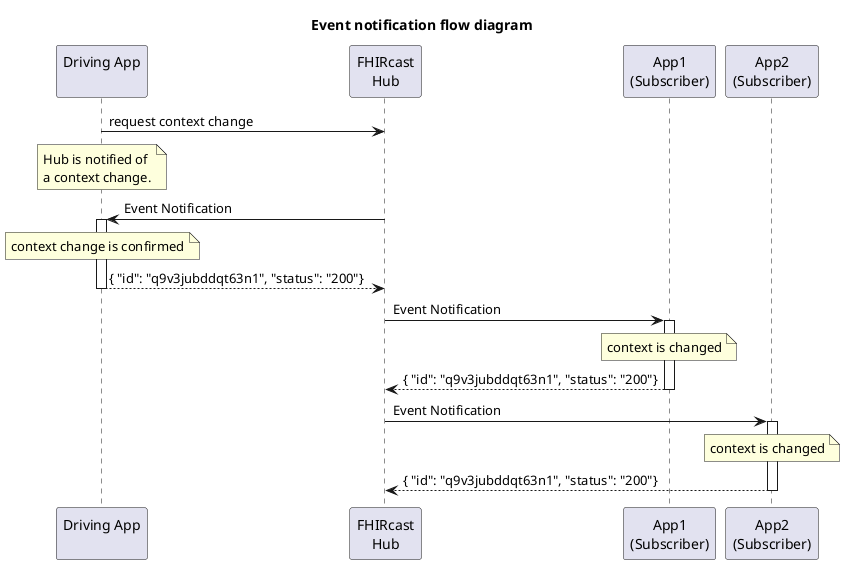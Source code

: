 @startuml
title Event notification flow diagram

participant "Driving App\n" as Controller

participant "FHIRcast\nHub" as Hub
participant "App1\n(Subscriber)" as Subscriber1
participant "App2\n(Subscriber)" as Subscriber2

Controller -> Hub: request context change

note over Controller
    Hub is notified of 
    a context change.
end note

Hub -> Controller++: Event Notification
note over Controller: context change is confirmed
Hub <-- Controller--: { "id": "q9v3jubddqt63n1", "status": "200"}

Hub -> Subscriber1++: Event Notification
note over Subscriber1: context is changed
Hub <-- Subscriber1--: { "id": "q9v3jubddqt63n1", "status": "200"}

Hub -> Subscriber2++: Event Notification
note over Subscriber2: context is changed
Hub <-- Subscriber2--: { "id": "q9v3jubddqt63n1", "status": "200"}

@enduml
